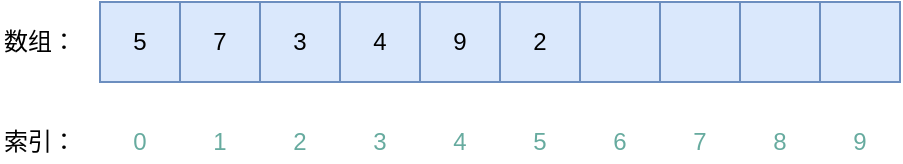 <mxfile version="12.3.2" type="device" pages="1"><diagram id="Hx8x7zk9koTC-XFomkq7" name="Page-1"><mxGraphModel dx="946" dy="596" grid="1" gridSize="10" guides="1" tooltips="1" connect="1" arrows="1" fold="1" page="1" pageScale="1" pageWidth="827" pageHeight="1169" math="0" shadow="0"><root><mxCell id="0"/><mxCell id="1" parent="0"/><mxCell id="QQjlrfQicn_eO4LzrkuJ-1" value="5" style="rounded=0;whiteSpace=wrap;html=1;fillColor=#dae8fc;strokeColor=#6c8ebf;" vertex="1" parent="1"><mxGeometry x="120" y="160" width="40" height="40" as="geometry"/></mxCell><mxCell id="QQjlrfQicn_eO4LzrkuJ-2" value="7" style="rounded=0;whiteSpace=wrap;html=1;fillColor=#dae8fc;strokeColor=#6c8ebf;" vertex="1" parent="1"><mxGeometry x="160" y="160" width="40" height="40" as="geometry"/></mxCell><mxCell id="QQjlrfQicn_eO4LzrkuJ-3" value="3" style="rounded=0;whiteSpace=wrap;html=1;fillColor=#dae8fc;strokeColor=#6c8ebf;" vertex="1" parent="1"><mxGeometry x="200" y="160" width="40" height="40" as="geometry"/></mxCell><mxCell id="QQjlrfQicn_eO4LzrkuJ-4" value="4" style="rounded=0;whiteSpace=wrap;html=1;fillColor=#dae8fc;strokeColor=#6c8ebf;" vertex="1" parent="1"><mxGeometry x="240" y="160" width="40" height="40" as="geometry"/></mxCell><mxCell id="QQjlrfQicn_eO4LzrkuJ-5" value="9" style="rounded=0;whiteSpace=wrap;html=1;fillColor=#dae8fc;strokeColor=#6c8ebf;" vertex="1" parent="1"><mxGeometry x="280" y="160" width="40" height="40" as="geometry"/></mxCell><mxCell id="QQjlrfQicn_eO4LzrkuJ-6" value="2" style="rounded=0;whiteSpace=wrap;html=1;fillColor=#dae8fc;strokeColor=#6c8ebf;" vertex="1" parent="1"><mxGeometry x="320" y="160" width="40" height="40" as="geometry"/></mxCell><mxCell id="QQjlrfQicn_eO4LzrkuJ-7" value="" style="rounded=0;whiteSpace=wrap;html=1;fillColor=#dae8fc;strokeColor=#6c8ebf;" vertex="1" parent="1"><mxGeometry x="360" y="160" width="40" height="40" as="geometry"/></mxCell><mxCell id="QQjlrfQicn_eO4LzrkuJ-8" value="" style="rounded=0;whiteSpace=wrap;html=1;fillColor=#dae8fc;strokeColor=#6c8ebf;" vertex="1" parent="1"><mxGeometry x="400" y="160" width="40" height="40" as="geometry"/></mxCell><mxCell id="QQjlrfQicn_eO4LzrkuJ-9" value="" style="rounded=0;whiteSpace=wrap;html=1;fillColor=#dae8fc;strokeColor=#6c8ebf;" vertex="1" parent="1"><mxGeometry x="440" y="160" width="40" height="40" as="geometry"/></mxCell><mxCell id="QQjlrfQicn_eO4LzrkuJ-10" value="" style="rounded=0;whiteSpace=wrap;html=1;fillColor=#dae8fc;strokeColor=#6c8ebf;" vertex="1" parent="1"><mxGeometry x="480" y="160" width="40" height="40" as="geometry"/></mxCell><mxCell id="QQjlrfQicn_eO4LzrkuJ-11" value="数组：" style="text;html=1;strokeColor=none;fillColor=none;align=center;verticalAlign=middle;whiteSpace=wrap;rounded=0;" vertex="1" parent="1"><mxGeometry x="70" y="170" width="40" height="20" as="geometry"/></mxCell><mxCell id="QQjlrfQicn_eO4LzrkuJ-12" value="索引：" style="text;html=1;strokeColor=none;fillColor=none;align=center;verticalAlign=middle;whiteSpace=wrap;rounded=0;" vertex="1" parent="1"><mxGeometry x="70" y="220" width="40" height="20" as="geometry"/></mxCell><mxCell id="QQjlrfQicn_eO4LzrkuJ-15" value="0" style="text;html=1;align=center;verticalAlign=middle;whiteSpace=wrap;rounded=0;fontColor=#67AB9F;" vertex="1" parent="1"><mxGeometry x="120" y="220" width="40" height="20" as="geometry"/></mxCell><mxCell id="QQjlrfQicn_eO4LzrkuJ-16" value="1" style="text;html=1;align=center;verticalAlign=middle;whiteSpace=wrap;rounded=0;fontColor=#67AB9F;" vertex="1" parent="1"><mxGeometry x="160" y="220" width="40" height="20" as="geometry"/></mxCell><mxCell id="QQjlrfQicn_eO4LzrkuJ-19" value="2" style="text;html=1;align=center;verticalAlign=middle;whiteSpace=wrap;rounded=0;fontColor=#67AB9F;" vertex="1" parent="1"><mxGeometry x="200" y="220" width="40" height="20" as="geometry"/></mxCell><mxCell id="QQjlrfQicn_eO4LzrkuJ-20" value="3" style="text;html=1;align=center;verticalAlign=middle;whiteSpace=wrap;rounded=0;fontColor=#67AB9F;" vertex="1" parent="1"><mxGeometry x="240" y="220" width="40" height="20" as="geometry"/></mxCell><mxCell id="QQjlrfQicn_eO4LzrkuJ-21" value="4" style="text;html=1;align=center;verticalAlign=middle;whiteSpace=wrap;rounded=0;fontColor=#67AB9F;" vertex="1" parent="1"><mxGeometry x="280" y="220" width="40" height="20" as="geometry"/></mxCell><mxCell id="QQjlrfQicn_eO4LzrkuJ-22" value="5" style="text;html=1;align=center;verticalAlign=middle;whiteSpace=wrap;rounded=0;fontColor=#67AB9F;" vertex="1" parent="1"><mxGeometry x="320" y="220" width="40" height="20" as="geometry"/></mxCell><mxCell id="QQjlrfQicn_eO4LzrkuJ-23" value="6" style="text;html=1;align=center;verticalAlign=middle;whiteSpace=wrap;rounded=0;fontColor=#67AB9F;" vertex="1" parent="1"><mxGeometry x="360" y="220" width="40" height="20" as="geometry"/></mxCell><mxCell id="QQjlrfQicn_eO4LzrkuJ-24" value="7" style="text;html=1;align=center;verticalAlign=middle;whiteSpace=wrap;rounded=0;fontColor=#67AB9F;" vertex="1" parent="1"><mxGeometry x="400" y="220" width="40" height="20" as="geometry"/></mxCell><mxCell id="QQjlrfQicn_eO4LzrkuJ-25" value="8" style="text;html=1;align=center;verticalAlign=middle;whiteSpace=wrap;rounded=0;fontColor=#67AB9F;" vertex="1" parent="1"><mxGeometry x="440" y="220" width="40" height="20" as="geometry"/></mxCell><mxCell id="QQjlrfQicn_eO4LzrkuJ-26" value="9" style="text;html=1;align=center;verticalAlign=middle;whiteSpace=wrap;rounded=0;fontColor=#67AB9F;" vertex="1" parent="1"><mxGeometry x="480" y="220" width="40" height="20" as="geometry"/></mxCell></root></mxGraphModel></diagram></mxfile>